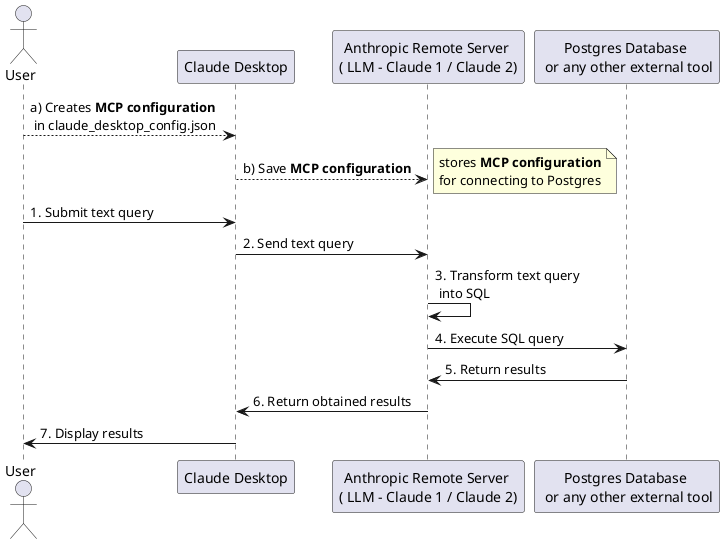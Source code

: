 @startuml

'autonumber

actor User as Usr
participant "Claude Desktop" as CD
participant "Anthropic Remote Server \n( LLM - Claude 1 / Claude 2)" as AnthropicServer
participant "Postgres Database \n or any other external tool" as DB

Usr --> CD: a) Creates <b>MCP configuration</b> \n in claude_desktop_config.json
CD --> AnthropicServer: b) Save <b>MCP configuration</b>
note right
stores <b>MCP configuration</b>
for connecting to Postgres
end note
Usr -> CD: 1. Submit text query
CD -> AnthropicServer: 2. Send text query
AnthropicServer -> AnthropicServer: 3. Transform text query \n into SQL
AnthropicServer -> DB: 4. Execute SQL query
DB -> AnthropicServer: 5. Return results
AnthropicServer -> CD: 6. Return obtained results
CD -> Usr: 7. Display results

@enduml
